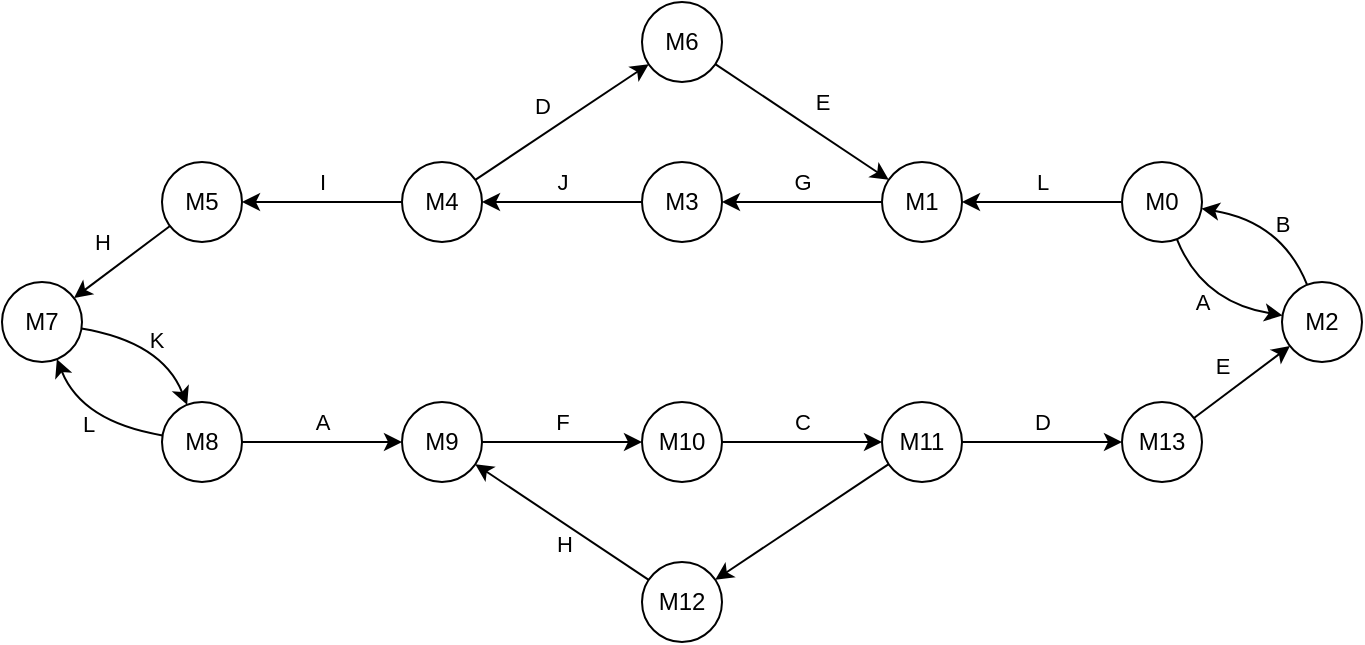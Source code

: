 <mxfile version="25.0.1">
  <diagram name="Page-1" id="rLSHi5WIrjQi9VOkxxDJ">
    <mxGraphModel dx="1195" dy="615" grid="1" gridSize="10" guides="1" tooltips="1" connect="1" arrows="1" fold="1" page="1" pageScale="1" pageWidth="827" pageHeight="1169" math="0" shadow="0">
      <root>
        <mxCell id="0" />
        <mxCell id="1" parent="0" />
        <mxCell id="7pIiDDAjAqo5x0pV9Fln-27" style="rounded=0;orthogonalLoop=1;jettySize=auto;html=1;curved=1;labelBackgroundColor=none;" parent="1" source="7pIiDDAjAqo5x0pV9Fln-1" target="7pIiDDAjAqo5x0pV9Fln-2" edge="1">
          <mxGeometry relative="1" as="geometry">
            <Array as="points">
              <mxPoint x="680" y="190" />
            </Array>
          </mxGeometry>
        </mxCell>
        <mxCell id="7pIiDDAjAqo5x0pV9Fln-43" value="A" style="edgeLabel;html=1;align=center;verticalAlign=middle;resizable=0;points=[];labelBackgroundColor=none;" parent="7pIiDDAjAqo5x0pV9Fln-27" vertex="1" connectable="0">
          <mxGeometry x="0.236" y="5" relative="1" as="geometry">
            <mxPoint x="-13" y="3" as="offset" />
          </mxGeometry>
        </mxCell>
        <mxCell id="7pIiDDAjAqo5x0pV9Fln-1" value="M0" style="ellipse;whiteSpace=wrap;html=1;aspect=fixed;labelBackgroundColor=none;" parent="1" vertex="1">
          <mxGeometry x="640" y="120" width="40" height="40" as="geometry" />
        </mxCell>
        <mxCell id="7pIiDDAjAqo5x0pV9Fln-28" style="rounded=0;orthogonalLoop=1;jettySize=auto;html=1;curved=1;labelBackgroundColor=none;" parent="1" source="7pIiDDAjAqo5x0pV9Fln-2" target="7pIiDDAjAqo5x0pV9Fln-1" edge="1">
          <mxGeometry relative="1" as="geometry">
            <Array as="points">
              <mxPoint x="720" y="150" />
            </Array>
          </mxGeometry>
        </mxCell>
        <mxCell id="7pIiDDAjAqo5x0pV9Fln-42" value="B" style="edgeLabel;html=1;align=center;verticalAlign=middle;resizable=0;points=[];labelBackgroundColor=none;" parent="7pIiDDAjAqo5x0pV9Fln-28" vertex="1" connectable="0">
          <mxGeometry x="0.147" y="6" relative="1" as="geometry">
            <mxPoint x="10" y="-4" as="offset" />
          </mxGeometry>
        </mxCell>
        <mxCell id="7pIiDDAjAqo5x0pV9Fln-2" value="M2" style="ellipse;whiteSpace=wrap;html=1;aspect=fixed;labelBackgroundColor=none;" parent="1" vertex="1">
          <mxGeometry x="720" y="180" width="40" height="40" as="geometry" />
        </mxCell>
        <mxCell id="7pIiDDAjAqo5x0pV9Fln-3" value="M1" style="ellipse;whiteSpace=wrap;html=1;aspect=fixed;labelBackgroundColor=none;" parent="1" vertex="1">
          <mxGeometry x="520" y="120" width="40" height="40" as="geometry" />
        </mxCell>
        <mxCell id="7pIiDDAjAqo5x0pV9Fln-4" value="M3" style="ellipse;whiteSpace=wrap;html=1;aspect=fixed;labelBackgroundColor=none;" parent="1" vertex="1">
          <mxGeometry x="400" y="120" width="40" height="40" as="geometry" />
        </mxCell>
        <mxCell id="7pIiDDAjAqo5x0pV9Fln-5" value="M6" style="ellipse;whiteSpace=wrap;html=1;aspect=fixed;labelBackgroundColor=none;" parent="1" vertex="1">
          <mxGeometry x="400" y="40" width="40" height="40" as="geometry" />
        </mxCell>
        <mxCell id="7pIiDDAjAqo5x0pV9Fln-16" style="rounded=0;orthogonalLoop=1;jettySize=auto;html=1;labelBackgroundColor=none;" parent="1" source="7pIiDDAjAqo5x0pV9Fln-6" target="7pIiDDAjAqo5x0pV9Fln-5" edge="1">
          <mxGeometry relative="1" as="geometry" />
        </mxCell>
        <mxCell id="7pIiDDAjAqo5x0pV9Fln-48" value="D" style="edgeLabel;html=1;align=center;verticalAlign=middle;resizable=0;points=[];labelBackgroundColor=none;" parent="7pIiDDAjAqo5x0pV9Fln-16" vertex="1" connectable="0">
          <mxGeometry x="0.021" y="-1" relative="1" as="geometry">
            <mxPoint x="-12" y="-9" as="offset" />
          </mxGeometry>
        </mxCell>
        <mxCell id="7pIiDDAjAqo5x0pV9Fln-17" style="rounded=0;orthogonalLoop=1;jettySize=auto;html=1;labelBackgroundColor=none;" parent="1" source="7pIiDDAjAqo5x0pV9Fln-6" target="7pIiDDAjAqo5x0pV9Fln-7" edge="1">
          <mxGeometry relative="1" as="geometry" />
        </mxCell>
        <mxCell id="7pIiDDAjAqo5x0pV9Fln-47" value="I" style="edgeLabel;html=1;align=center;verticalAlign=middle;resizable=0;points=[];labelBackgroundColor=none;" parent="7pIiDDAjAqo5x0pV9Fln-17" vertex="1" connectable="0">
          <mxGeometry x="-0.037" relative="1" as="geometry">
            <mxPoint x="-2" y="-10" as="offset" />
          </mxGeometry>
        </mxCell>
        <mxCell id="7pIiDDAjAqo5x0pV9Fln-6" value="M4" style="ellipse;whiteSpace=wrap;html=1;aspect=fixed;labelBackgroundColor=none;" parent="1" vertex="1">
          <mxGeometry x="280" y="120" width="40" height="40" as="geometry" />
        </mxCell>
        <mxCell id="7pIiDDAjAqo5x0pV9Fln-35" style="rounded=0;orthogonalLoop=1;jettySize=auto;html=1;labelBackgroundColor=none;" parent="1" source="7pIiDDAjAqo5x0pV9Fln-7" target="7pIiDDAjAqo5x0pV9Fln-33" edge="1">
          <mxGeometry relative="1" as="geometry" />
        </mxCell>
        <mxCell id="7pIiDDAjAqo5x0pV9Fln-50" value="H" style="edgeLabel;html=1;align=center;verticalAlign=middle;resizable=0;points=[];labelBackgroundColor=none;" parent="7pIiDDAjAqo5x0pV9Fln-35" vertex="1" connectable="0">
          <mxGeometry x="0.026" y="-1" relative="1" as="geometry">
            <mxPoint x="-9" y="-10" as="offset" />
          </mxGeometry>
        </mxCell>
        <mxCell id="7pIiDDAjAqo5x0pV9Fln-7" value="M5" style="ellipse;whiteSpace=wrap;html=1;aspect=fixed;labelBackgroundColor=none;" parent="1" vertex="1">
          <mxGeometry x="160" y="120" width="40" height="40" as="geometry" />
        </mxCell>
        <mxCell id="7pIiDDAjAqo5x0pV9Fln-8" value="" style="endArrow=classic;html=1;rounded=0;labelBackgroundColor=none;" parent="1" source="7pIiDDAjAqo5x0pV9Fln-1" target="7pIiDDAjAqo5x0pV9Fln-3" edge="1">
          <mxGeometry width="50" height="50" relative="1" as="geometry">
            <mxPoint x="260" y="530" as="sourcePoint" />
            <mxPoint x="310" y="480" as="targetPoint" />
          </mxGeometry>
        </mxCell>
        <mxCell id="7pIiDDAjAqo5x0pV9Fln-44" value="L" style="edgeLabel;html=1;align=center;verticalAlign=middle;resizable=0;points=[];labelBackgroundColor=none;" parent="7pIiDDAjAqo5x0pV9Fln-8" vertex="1" connectable="0">
          <mxGeometry x="0.006" y="2" relative="1" as="geometry">
            <mxPoint y="-12" as="offset" />
          </mxGeometry>
        </mxCell>
        <mxCell id="7pIiDDAjAqo5x0pV9Fln-11" value="" style="endArrow=classic;html=1;rounded=0;labelBackgroundColor=none;" parent="1" source="7pIiDDAjAqo5x0pV9Fln-3" target="7pIiDDAjAqo5x0pV9Fln-4" edge="1">
          <mxGeometry width="50" height="50" relative="1" as="geometry">
            <mxPoint x="366" y="410" as="sourcePoint" />
            <mxPoint x="314" y="462" as="targetPoint" />
          </mxGeometry>
        </mxCell>
        <mxCell id="7pIiDDAjAqo5x0pV9Fln-45" value="G" style="edgeLabel;html=1;align=center;verticalAlign=middle;resizable=0;points=[];labelBackgroundColor=none;" parent="7pIiDDAjAqo5x0pV9Fln-11" vertex="1" connectable="0">
          <mxGeometry x="0.006" relative="1" as="geometry">
            <mxPoint y="-10" as="offset" />
          </mxGeometry>
        </mxCell>
        <mxCell id="7pIiDDAjAqo5x0pV9Fln-12" value="" style="endArrow=classic;html=1;rounded=0;labelBackgroundColor=none;" parent="1" source="7pIiDDAjAqo5x0pV9Fln-4" target="7pIiDDAjAqo5x0pV9Fln-6" edge="1">
          <mxGeometry width="50" height="50" relative="1" as="geometry">
            <mxPoint x="284" y="364" as="sourcePoint" />
            <mxPoint x="310" y="410" as="targetPoint" />
          </mxGeometry>
        </mxCell>
        <mxCell id="7pIiDDAjAqo5x0pV9Fln-46" value="J" style="edgeLabel;html=1;align=center;verticalAlign=middle;resizable=0;points=[];labelBackgroundColor=none;" parent="7pIiDDAjAqo5x0pV9Fln-12" vertex="1" connectable="0">
          <mxGeometry x="0.006" y="2" relative="1" as="geometry">
            <mxPoint y="-12" as="offset" />
          </mxGeometry>
        </mxCell>
        <mxCell id="7pIiDDAjAqo5x0pV9Fln-20" value="" style="endArrow=classic;html=1;rounded=0;curved=1;labelBackgroundColor=none;" parent="1" source="7pIiDDAjAqo5x0pV9Fln-5" target="7pIiDDAjAqo5x0pV9Fln-3" edge="1">
          <mxGeometry width="50" height="50" relative="1" as="geometry">
            <mxPoint x="182" y="428" as="sourcePoint" />
            <mxPoint x="130" y="480" as="targetPoint" />
          </mxGeometry>
        </mxCell>
        <mxCell id="7pIiDDAjAqo5x0pV9Fln-49" value="E" style="edgeLabel;html=1;align=center;verticalAlign=middle;resizable=0;points=[];labelBackgroundColor=none;" parent="7pIiDDAjAqo5x0pV9Fln-20" vertex="1" connectable="0">
          <mxGeometry x="0.116" y="-19" relative="1" as="geometry">
            <mxPoint x="15" y="-29" as="offset" />
          </mxGeometry>
        </mxCell>
        <mxCell id="7pIiDDAjAqo5x0pV9Fln-29" style="rounded=0;orthogonalLoop=1;jettySize=auto;html=1;labelBackgroundColor=none;" parent="1" source="7pIiDDAjAqo5x0pV9Fln-23" target="7pIiDDAjAqo5x0pV9Fln-2" edge="1">
          <mxGeometry relative="1" as="geometry" />
        </mxCell>
        <mxCell id="7pIiDDAjAqo5x0pV9Fln-56" value="E" style="edgeLabel;html=1;align=center;verticalAlign=middle;resizable=0;points=[];labelBackgroundColor=none;" parent="7pIiDDAjAqo5x0pV9Fln-29" vertex="1" connectable="0">
          <mxGeometry x="0.011" y="-1" relative="1" as="geometry">
            <mxPoint x="-11" y="-9" as="offset" />
          </mxGeometry>
        </mxCell>
        <mxCell id="7pIiDDAjAqo5x0pV9Fln-23" value="M13" style="ellipse;whiteSpace=wrap;html=1;aspect=fixed;labelBackgroundColor=none;" parent="1" vertex="1">
          <mxGeometry x="640" y="240" width="40" height="40" as="geometry" />
        </mxCell>
        <mxCell id="7pIiDDAjAqo5x0pV9Fln-24" value="M12" style="ellipse;whiteSpace=wrap;html=1;aspect=fixed;labelBackgroundColor=none;" parent="1" vertex="1">
          <mxGeometry x="400" y="320" width="40" height="40" as="geometry" />
        </mxCell>
        <mxCell id="7pIiDDAjAqo5x0pV9Fln-30" style="rounded=0;orthogonalLoop=1;jettySize=auto;html=1;labelBackgroundColor=none;" parent="1" source="7pIiDDAjAqo5x0pV9Fln-25" target="7pIiDDAjAqo5x0pV9Fln-23" edge="1">
          <mxGeometry relative="1" as="geometry" />
        </mxCell>
        <mxCell id="7pIiDDAjAqo5x0pV9Fln-54" value="D" style="edgeLabel;html=1;align=center;verticalAlign=middle;resizable=0;points=[];labelBackgroundColor=none;" parent="7pIiDDAjAqo5x0pV9Fln-30" vertex="1" connectable="0">
          <mxGeometry x="0.017" y="-2" relative="1" as="geometry">
            <mxPoint x="-1" y="-12" as="offset" />
          </mxGeometry>
        </mxCell>
        <mxCell id="7pIiDDAjAqo5x0pV9Fln-31" style="rounded=0;orthogonalLoop=1;jettySize=auto;html=1;labelBackgroundColor=none;" parent="1" source="7pIiDDAjAqo5x0pV9Fln-25" target="7pIiDDAjAqo5x0pV9Fln-24" edge="1">
          <mxGeometry relative="1" as="geometry" />
        </mxCell>
        <mxCell id="7pIiDDAjAqo5x0pV9Fln-25" value="M11" style="ellipse;whiteSpace=wrap;html=1;aspect=fixed;labelBackgroundColor=none;" parent="1" vertex="1">
          <mxGeometry x="520" y="240" width="40" height="40" as="geometry" />
        </mxCell>
        <mxCell id="7pIiDDAjAqo5x0pV9Fln-26" value="" style="endArrow=classic;html=1;rounded=0;labelBackgroundColor=none;" parent="1" source="7pIiDDAjAqo5x0pV9Fln-32" target="7pIiDDAjAqo5x0pV9Fln-25" edge="1">
          <mxGeometry width="50" height="50" relative="1" as="geometry">
            <mxPoint x="670" y="540" as="sourcePoint" />
            <mxPoint x="720" y="490" as="targetPoint" />
          </mxGeometry>
        </mxCell>
        <mxCell id="7pIiDDAjAqo5x0pV9Fln-53" value="C" style="edgeLabel;html=1;align=center;verticalAlign=middle;resizable=0;points=[];labelBackgroundColor=none;" parent="7pIiDDAjAqo5x0pV9Fln-26" vertex="1" connectable="0">
          <mxGeometry x="0.017" relative="1" as="geometry">
            <mxPoint x="-1" y="-10" as="offset" />
          </mxGeometry>
        </mxCell>
        <mxCell id="7pIiDDAjAqo5x0pV9Fln-32" value="M10" style="ellipse;whiteSpace=wrap;html=1;aspect=fixed;labelBackgroundColor=none;" parent="1" vertex="1">
          <mxGeometry x="400" y="240" width="40" height="40" as="geometry" />
        </mxCell>
        <mxCell id="7pIiDDAjAqo5x0pV9Fln-39" value="K" style="rounded=0;orthogonalLoop=1;jettySize=auto;html=1;curved=1;labelBackgroundColor=none;" parent="1" source="7pIiDDAjAqo5x0pV9Fln-33" target="7pIiDDAjAqo5x0pV9Fln-34" edge="1">
          <mxGeometry relative="1" as="geometry">
            <Array as="points">
              <mxPoint x="160" y="210" />
            </Array>
          </mxGeometry>
        </mxCell>
        <mxCell id="7pIiDDAjAqo5x0pV9Fln-33" value="M7" style="ellipse;whiteSpace=wrap;html=1;aspect=fixed;labelBackgroundColor=none;" parent="1" vertex="1">
          <mxGeometry x="80" y="180" width="40" height="40" as="geometry" />
        </mxCell>
        <mxCell id="7pIiDDAjAqo5x0pV9Fln-40" value="L" style="rounded=0;orthogonalLoop=1;jettySize=auto;html=1;curved=1;labelBackgroundColor=none;" parent="1" source="7pIiDDAjAqo5x0pV9Fln-34" target="7pIiDDAjAqo5x0pV9Fln-33" edge="1">
          <mxGeometry relative="1" as="geometry">
            <Array as="points">
              <mxPoint x="120" y="250" />
            </Array>
          </mxGeometry>
        </mxCell>
        <mxCell id="7pIiDDAjAqo5x0pV9Fln-41" style="rounded=0;orthogonalLoop=1;jettySize=auto;html=1;labelBackgroundColor=none;" parent="1" source="7pIiDDAjAqo5x0pV9Fln-34" target="7pIiDDAjAqo5x0pV9Fln-36" edge="1">
          <mxGeometry relative="1" as="geometry" />
        </mxCell>
        <mxCell id="7pIiDDAjAqo5x0pV9Fln-51" value="A" style="edgeLabel;html=1;align=center;verticalAlign=middle;resizable=0;points=[];labelBackgroundColor=none;" parent="7pIiDDAjAqo5x0pV9Fln-41" vertex="1" connectable="0">
          <mxGeometry x="-0.046" y="-2" relative="1" as="geometry">
            <mxPoint x="2" y="-12" as="offset" />
          </mxGeometry>
        </mxCell>
        <mxCell id="7pIiDDAjAqo5x0pV9Fln-34" value="M8" style="ellipse;whiteSpace=wrap;html=1;aspect=fixed;labelBackgroundColor=none;" parent="1" vertex="1">
          <mxGeometry x="160" y="240" width="40" height="40" as="geometry" />
        </mxCell>
        <mxCell id="7pIiDDAjAqo5x0pV9Fln-37" style="rounded=0;orthogonalLoop=1;jettySize=auto;html=1;labelBackgroundColor=none;" parent="1" source="7pIiDDAjAqo5x0pV9Fln-36" target="7pIiDDAjAqo5x0pV9Fln-32" edge="1">
          <mxGeometry relative="1" as="geometry" />
        </mxCell>
        <mxCell id="7pIiDDAjAqo5x0pV9Fln-52" value="F" style="edgeLabel;html=1;align=center;verticalAlign=middle;resizable=0;points=[];labelBackgroundColor=none;" parent="7pIiDDAjAqo5x0pV9Fln-37" vertex="1" connectable="0">
          <mxGeometry x="0.017" relative="1" as="geometry">
            <mxPoint x="-1" y="-10" as="offset" />
          </mxGeometry>
        </mxCell>
        <mxCell id="7pIiDDAjAqo5x0pV9Fln-38" style="rounded=0;orthogonalLoop=1;jettySize=auto;html=1;curved=1;labelBackgroundColor=none;" parent="1" source="7pIiDDAjAqo5x0pV9Fln-24" target="7pIiDDAjAqo5x0pV9Fln-36" edge="1">
          <mxGeometry relative="1" as="geometry" />
        </mxCell>
        <mxCell id="7pIiDDAjAqo5x0pV9Fln-55" value="H" style="edgeLabel;html=1;align=center;verticalAlign=middle;resizable=0;points=[];labelBackgroundColor=none;" parent="7pIiDDAjAqo5x0pV9Fln-38" vertex="1" connectable="0">
          <mxGeometry x="0.098" y="-18" relative="1" as="geometry">
            <mxPoint x="-5" y="28" as="offset" />
          </mxGeometry>
        </mxCell>
        <mxCell id="7pIiDDAjAqo5x0pV9Fln-36" value="M9" style="ellipse;whiteSpace=wrap;html=1;aspect=fixed;labelBackgroundColor=none;" parent="1" vertex="1">
          <mxGeometry x="280" y="240" width="40" height="40" as="geometry" />
        </mxCell>
      </root>
    </mxGraphModel>
  </diagram>
</mxfile>
